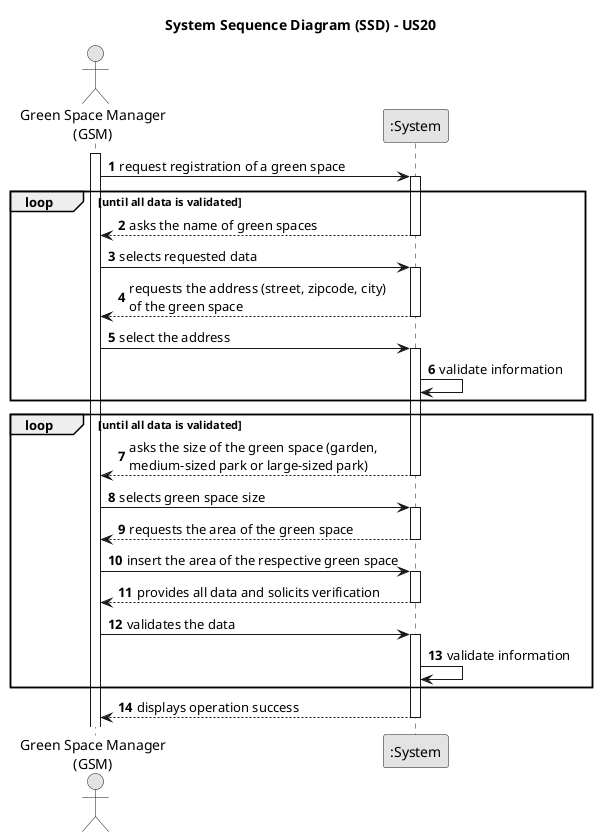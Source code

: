 @startuml
skinparam monochrome true
skinparam packageStyle rectangle
skinparam shadowing false

title System Sequence Diagram (SSD) - US20

autonumber

actor "Green Space Manager\n(GSM)" as GSM
participant ":System" as System

activate GSM


    GSM -> System : request registration of a green space
    activate System
loop until all data is validated
        System --> GSM :  asks the name of green spaces
    deactivate System

    GSM -> System : selects requested data
        activate System

    System --> GSM : requests the address (street, zipcode, city) \nof the green space
        deactivate System

        GSM -> System : select the address
            activate System

            System -> System : validate information

            end


        loop until all data is validated
            System --> GSM : asks the size of the green space (garden, \nmedium-sized park or large-sized park)
        deactivate System

    GSM -> System : selects green space size
    activate System

        System --> GSM : requests the area of the green space
    deactivate System

    GSM -> System : insert the area of the respective green space
    activate System

        System --> GSM : provides all data and solicits verification
    deactivate System

    GSM -> System : validates the data
    activate System

    System -> System : validate information

end
        System --> GSM : displays operation success
    deactivate System

@enduml